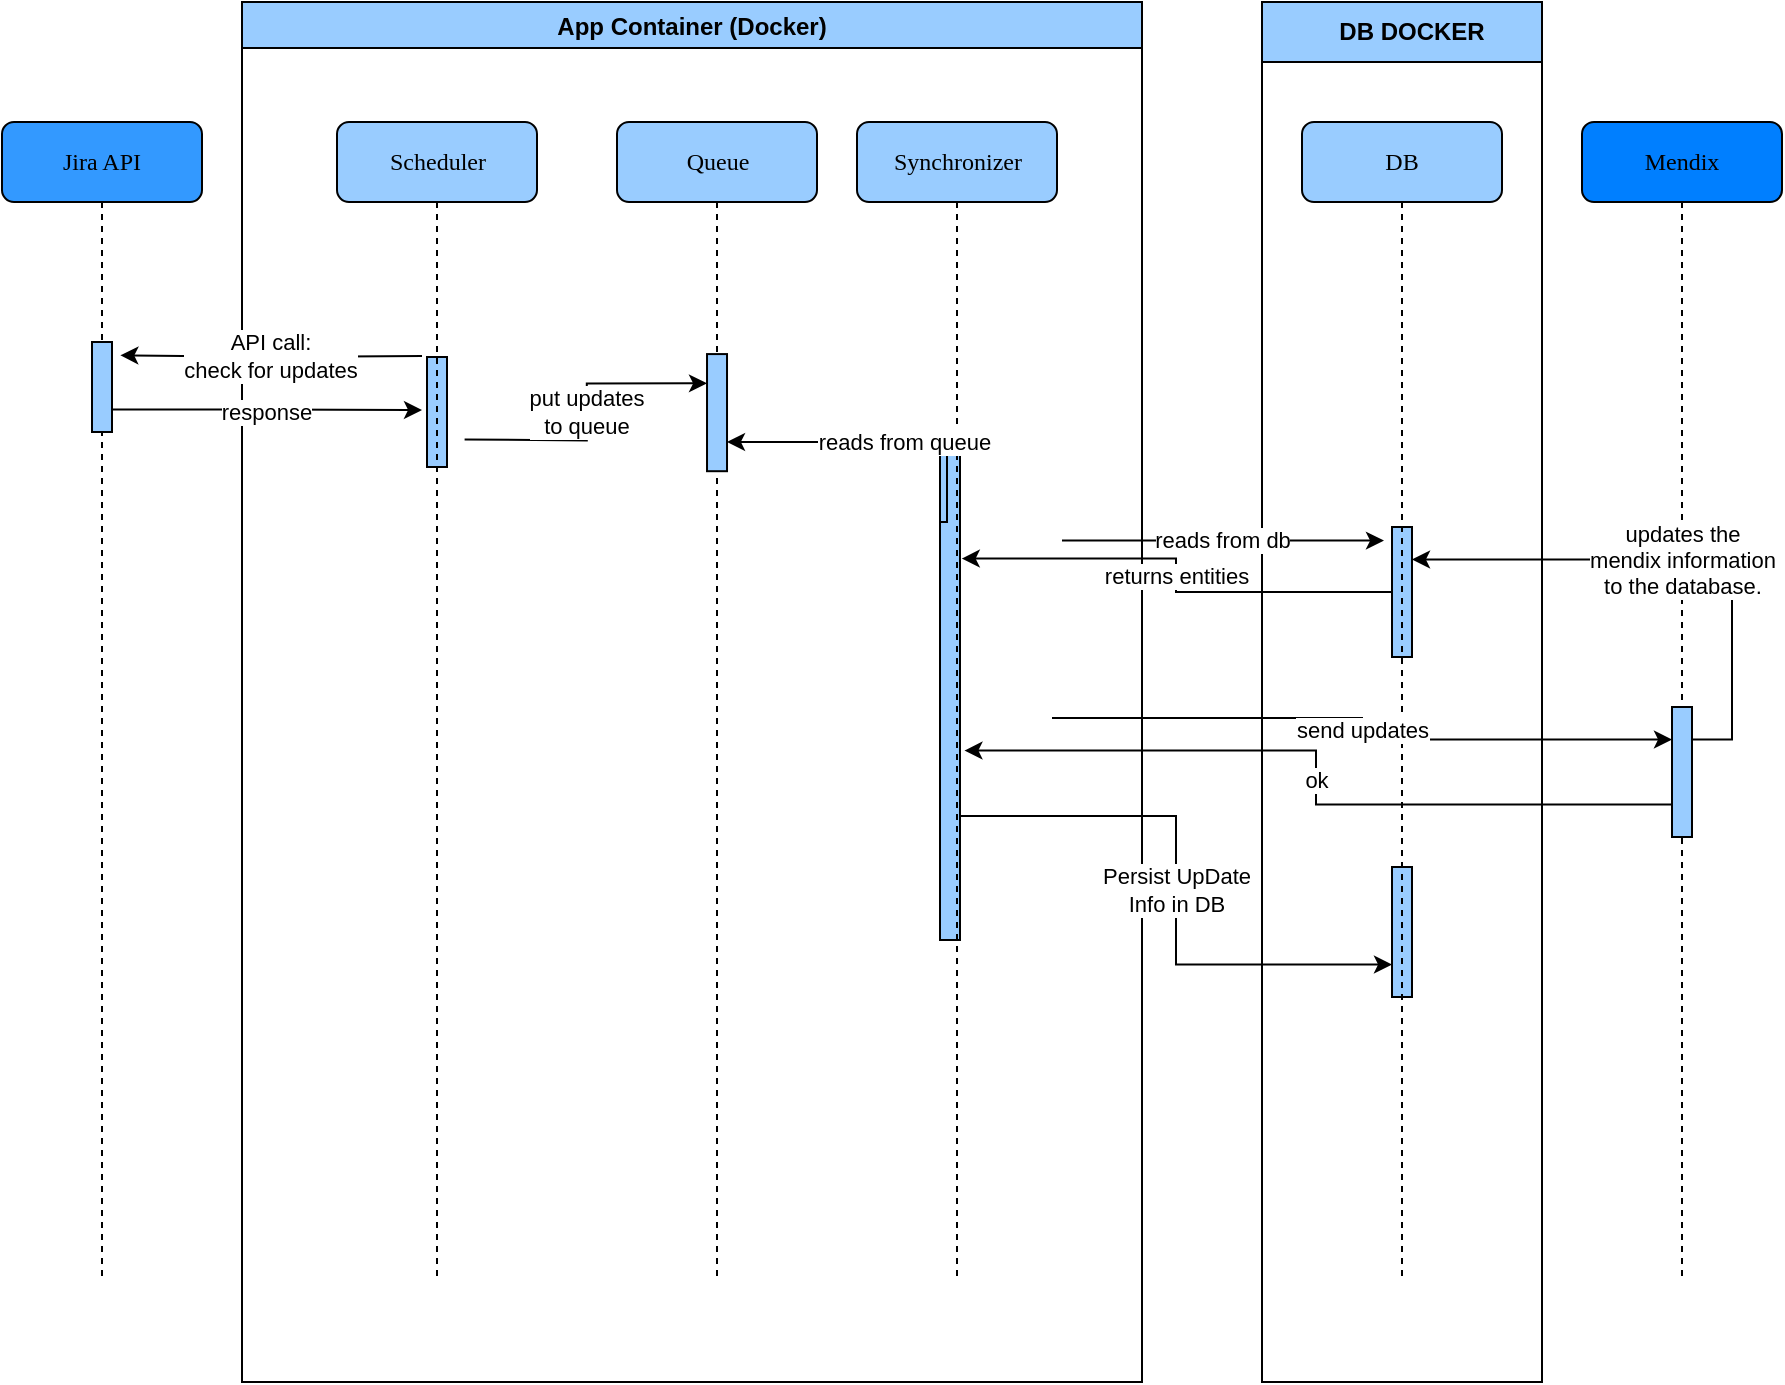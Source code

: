 <mxfile version="14.8.6" type="github">
  <diagram name="Page-1" id="13e1069c-82ec-6db2-03f1-153e76fe0fe0">
    <mxGraphModel dx="1968" dy="1300" grid="1" gridSize="10" guides="1" tooltips="1" connect="1" arrows="1" fold="1" page="1" pageScale="1" pageWidth="1100" pageHeight="850" background="none" math="0" shadow="0">
      <root>
        <mxCell id="0" />
        <mxCell id="1" parent="0" />
        <mxCell id="7baba1c4bc27f4b0-5" value="Jira API" style="shape=umlLifeline;perimeter=lifelinePerimeter;whiteSpace=wrap;html=1;container=1;collapsible=0;recursiveResize=0;outlineConnect=0;rounded=1;shadow=0;comic=0;labelBackgroundColor=none;strokeWidth=1;fontFamily=Verdana;fontSize=12;align=center;fillColor=#3399FF;" parent="1" vertex="1">
          <mxGeometry x="-110" y="40" width="100" height="580" as="geometry" />
        </mxCell>
        <mxCell id="7baba1c4bc27f4b0-6" value="&lt;div&gt;Mendix&lt;/div&gt;" style="shape=umlLifeline;perimeter=lifelinePerimeter;whiteSpace=wrap;html=1;container=1;collapsible=0;recursiveResize=0;outlineConnect=0;rounded=1;shadow=0;comic=0;labelBackgroundColor=none;strokeWidth=1;fontFamily=Verdana;fontSize=12;align=center;fillColor=#007FFF;" parent="1" vertex="1">
          <mxGeometry x="680" y="40" width="100" height="580" as="geometry" />
        </mxCell>
        <mxCell id="fsGh_cMMgrtnSyg-6Mho-2" value="App Container (Docker)" style="swimlane;fillColor=#99CCFF;" parent="1" vertex="1">
          <mxGeometry x="10" y="-20" width="450" height="690" as="geometry">
            <mxRectangle x="70" y="-20" width="160" height="23" as="alternateBounds" />
          </mxGeometry>
        </mxCell>
        <mxCell id="fsGh_cMMgrtnSyg-6Mho-13" value="" style="rounded=0;whiteSpace=wrap;html=1;rotation=90;fillColor=#99CCFF;" parent="fsGh_cMMgrtnSyg-6Mho-2" vertex="1">
          <mxGeometry x="70" y="200" width="55" height="10" as="geometry" />
        </mxCell>
        <mxCell id="vzu1NjE-4L5EP2pD95p_-2" value="" style="rounded=0;whiteSpace=wrap;html=1;rotation=90;fillColor=#99CCFF;" parent="fsGh_cMMgrtnSyg-6Mho-2" vertex="1">
          <mxGeometry x="230" y="340" width="248" height="10" as="geometry" />
        </mxCell>
        <mxCell id="7baba1c4bc27f4b0-3" value="Synchronizer" style="shape=umlLifeline;perimeter=lifelinePerimeter;whiteSpace=wrap;html=1;container=1;collapsible=0;recursiveResize=0;outlineConnect=0;rounded=1;shadow=0;comic=0;labelBackgroundColor=none;strokeWidth=1;fontFamily=Verdana;fontSize=12;align=center;fillColor=#99CCFF;" parent="fsGh_cMMgrtnSyg-6Mho-2" vertex="1">
          <mxGeometry x="307.5" y="60" width="100" height="580" as="geometry" />
        </mxCell>
        <mxCell id="7baba1c4bc27f4b0-2" value="Queue" style="shape=umlLifeline;perimeter=lifelinePerimeter;whiteSpace=wrap;html=1;container=1;collapsible=0;recursiveResize=0;outlineConnect=0;rounded=1;shadow=0;comic=0;labelBackgroundColor=none;strokeWidth=1;fontFamily=Verdana;fontSize=12;align=center;fillColor=#99CCFF;" parent="fsGh_cMMgrtnSyg-6Mho-2" vertex="1">
          <mxGeometry x="187.5" y="60" width="100" height="580" as="geometry" />
        </mxCell>
        <mxCell id="fsGh_cMMgrtnSyg-6Mho-3" value="" style="rounded=0;whiteSpace=wrap;html=1;rotation=90;fillColor=#99CCFF;" parent="7baba1c4bc27f4b0-2" vertex="1">
          <mxGeometry x="20.73" y="140.32" width="58.56" height="10" as="geometry" />
        </mxCell>
        <mxCell id="2GlY7BPdo1_9ETP3Kefk-3" value="reads from queue" style="edgeStyle=orthogonalEdgeStyle;rounded=0;orthogonalLoop=1;jettySize=auto;html=1;exitX=0.25;exitY=1;exitDx=0;exitDy=0;entryX=0.75;entryY=0;entryDx=0;entryDy=0;" parent="fsGh_cMMgrtnSyg-6Mho-2" source="vzu1NjE-4L5EP2pD95p_-2" target="fsGh_cMMgrtnSyg-6Mho-3" edge="1">
          <mxGeometry relative="1" as="geometry">
            <Array as="points">
              <mxPoint x="352.5" y="260" />
            </Array>
          </mxGeometry>
        </mxCell>
        <mxCell id="7baba1c4bc27f4b0-8" value="Scheduler" style="shape=umlLifeline;perimeter=lifelinePerimeter;whiteSpace=wrap;html=1;container=1;collapsible=0;recursiveResize=0;outlineConnect=0;rounded=1;shadow=0;comic=0;labelBackgroundColor=none;strokeWidth=1;fontFamily=Verdana;fontSize=12;align=center;fillColor=#99CCFF;" parent="fsGh_cMMgrtnSyg-6Mho-2" vertex="1">
          <mxGeometry x="47.5" y="60" width="100" height="580" as="geometry" />
        </mxCell>
        <mxCell id="fsGh_cMMgrtnSyg-6Mho-10" value="&lt;div&gt;response&lt;/div&gt;" style="edgeStyle=orthogonalEdgeStyle;rounded=0;orthogonalLoop=1;jettySize=auto;html=1;exitX=0.75;exitY=0;exitDx=0;exitDy=0;" parent="1" source="fsGh_cMMgrtnSyg-6Mho-7" edge="1">
          <mxGeometry relative="1" as="geometry">
            <mxPoint x="100" y="184" as="targetPoint" />
          </mxGeometry>
        </mxCell>
        <mxCell id="fsGh_cMMgrtnSyg-6Mho-7" value="" style="rounded=0;whiteSpace=wrap;html=1;rotation=90;fillColor=#99CCFF;" parent="1" vertex="1">
          <mxGeometry x="-82.5" y="167.5" width="45" height="10" as="geometry" />
        </mxCell>
        <mxCell id="fsGh_cMMgrtnSyg-6Mho-8" value="&lt;div&gt;API call: &lt;br&gt;&lt;/div&gt;&lt;div&gt;check for updates&lt;/div&gt;" style="edgeStyle=orthogonalEdgeStyle;rounded=0;orthogonalLoop=1;jettySize=auto;html=1;entryX=0.148;entryY=-0.417;entryDx=0;entryDy=0;entryPerimeter=0;" parent="1" target="fsGh_cMMgrtnSyg-6Mho-7" edge="1">
          <mxGeometry relative="1" as="geometry">
            <mxPoint x="100" y="157" as="sourcePoint" />
          </mxGeometry>
        </mxCell>
        <mxCell id="fsGh_cMMgrtnSyg-6Mho-16" value="&lt;div&gt;put updates &lt;br&gt;&lt;/div&gt;&lt;div&gt;to queue&lt;/div&gt;" style="edgeStyle=orthogonalEdgeStyle;rounded=0;orthogonalLoop=1;jettySize=auto;html=1;exitX=0.165;exitY=-0.13;exitDx=0;exitDy=0;exitPerimeter=0;entryX=0.25;entryY=1;entryDx=0;entryDy=0;" parent="1" target="fsGh_cMMgrtnSyg-6Mho-3" edge="1">
          <mxGeometry relative="1" as="geometry">
            <mxPoint x="121.3" y="198.712" as="sourcePoint" />
            <mxPoint x="217.5" y="199" as="targetPoint" />
          </mxGeometry>
        </mxCell>
        <mxCell id="fsGh_cMMgrtnSyg-6Mho-18" value="&#xa;&#xa;&#xa;" style="swimlane;startSize=30;fillColor=#99CCFF;" parent="1" vertex="1">
          <mxGeometry x="520" y="-20" width="140" height="690" as="geometry" />
        </mxCell>
        <mxCell id="vzu1NjE-4L5EP2pD95p_-13" value="&lt;b&gt;DB DOCKER&lt;/b&gt;" style="text;html=1;strokeColor=none;fillColor=none;align=center;verticalAlign=middle;whiteSpace=wrap;rounded=0;" parent="fsGh_cMMgrtnSyg-6Mho-18" vertex="1">
          <mxGeometry x="30" width="90" height="30" as="geometry" />
        </mxCell>
        <mxCell id="vzu1NjE-4L5EP2pD95p_-4" value="" style="rounded=0;whiteSpace=wrap;html=1;rotation=90;fillColor=#99CCFF;" parent="fsGh_cMMgrtnSyg-6Mho-18" vertex="1">
          <mxGeometry x="37.5" y="290" width="65" height="10" as="geometry" />
        </mxCell>
        <mxCell id="g3I4sLN0DGWivL9lYdGk-6" value="" style="rounded=0;whiteSpace=wrap;html=1;rotation=90;fillColor=#99CCFF;" vertex="1" parent="fsGh_cMMgrtnSyg-6Mho-18">
          <mxGeometry x="37.5" y="460" width="65" height="10" as="geometry" />
        </mxCell>
        <mxCell id="7baba1c4bc27f4b0-4" value="DB" style="shape=umlLifeline;perimeter=lifelinePerimeter;whiteSpace=wrap;html=1;container=1;collapsible=0;recursiveResize=0;outlineConnect=0;rounded=1;shadow=0;comic=0;labelBackgroundColor=none;strokeWidth=1;fontFamily=Verdana;fontSize=12;align=center;fillColor=#99CCFF;" parent="fsGh_cMMgrtnSyg-6Mho-18" vertex="1">
          <mxGeometry x="20" y="60" width="100" height="580" as="geometry" />
        </mxCell>
        <mxCell id="2GlY7BPdo1_9ETP3Kefk-10" value="&lt;div&gt;ok&lt;/div&gt;" style="edgeStyle=orthogonalEdgeStyle;rounded=0;orthogonalLoop=1;jettySize=auto;html=1;exitX=0.75;exitY=1;exitDx=0;exitDy=0;entryX=0.618;entryY=-0.222;entryDx=0;entryDy=0;entryPerimeter=0;" parent="1" source="vzu1NjE-4L5EP2pD95p_-6" target="vzu1NjE-4L5EP2pD95p_-2" edge="1">
          <mxGeometry relative="1" as="geometry" />
        </mxCell>
        <mxCell id="g3I4sLN0DGWivL9lYdGk-4" value="updates the &lt;br&gt;mendix information &lt;br&gt;to the database." style="edgeStyle=orthogonalEdgeStyle;rounded=0;orthogonalLoop=1;jettySize=auto;html=1;exitX=0.25;exitY=0;exitDx=0;exitDy=0;entryX=0.25;entryY=0;entryDx=0;entryDy=0;" edge="1" parent="1" source="vzu1NjE-4L5EP2pD95p_-6" target="vzu1NjE-4L5EP2pD95p_-4">
          <mxGeometry relative="1" as="geometry" />
        </mxCell>
        <mxCell id="vzu1NjE-4L5EP2pD95p_-6" value="" style="rounded=0;whiteSpace=wrap;html=1;rotation=90;fillColor=#99CCFF;" parent="1" vertex="1">
          <mxGeometry x="697.5" y="360" width="65" height="10" as="geometry" />
        </mxCell>
        <mxCell id="vzu1NjE-4L5EP2pD95p_-5" value="reads from db" style="edgeStyle=orthogonalEdgeStyle;rounded=0;orthogonalLoop=1;jettySize=auto;html=1;" parent="1" edge="1">
          <mxGeometry x="-0.006" relative="1" as="geometry">
            <mxPoint x="420" y="249.31" as="sourcePoint" />
            <mxPoint x="581" y="249.31" as="targetPoint" />
            <Array as="points">
              <mxPoint x="500" y="249.31" />
              <mxPoint x="500" y="249.31" />
            </Array>
            <mxPoint as="offset" />
          </mxGeometry>
        </mxCell>
        <mxCell id="2GlY7BPdo1_9ETP3Kefk-6" value="returns entities" style="edgeStyle=orthogonalEdgeStyle;rounded=0;orthogonalLoop=1;jettySize=auto;html=1;exitX=0.5;exitY=1;exitDx=0;exitDy=0;entryX=0.231;entryY=-0.088;entryDx=0;entryDy=0;entryPerimeter=0;" parent="1" source="vzu1NjE-4L5EP2pD95p_-4" target="vzu1NjE-4L5EP2pD95p_-2" edge="1">
          <mxGeometry relative="1" as="geometry">
            <mxPoint x="420" y="275" as="targetPoint" />
          </mxGeometry>
        </mxCell>
        <mxCell id="2GlY7BPdo1_9ETP3Kefk-9" value="&lt;div&gt;send updates&lt;/div&gt;" style="edgeStyle=orthogonalEdgeStyle;rounded=0;orthogonalLoop=1;jettySize=auto;html=1;entryX=0.25;entryY=1;entryDx=0;entryDy=0;" parent="1" target="vzu1NjE-4L5EP2pD95p_-6" edge="1">
          <mxGeometry relative="1" as="geometry">
            <mxPoint x="415" y="338" as="sourcePoint" />
            <mxPoint x="725" y="339" as="targetPoint" />
            <Array as="points">
              <mxPoint x="570" y="338" />
            </Array>
          </mxGeometry>
        </mxCell>
        <mxCell id="g3I4sLN0DGWivL9lYdGk-7" value="Persist UpDate&lt;br&gt;Info in DB" style="edgeStyle=orthogonalEdgeStyle;rounded=0;orthogonalLoop=1;jettySize=auto;html=1;exitX=0.75;exitY=0;exitDx=0;exitDy=0;entryX=0.75;entryY=1;entryDx=0;entryDy=0;" edge="1" parent="1" source="vzu1NjE-4L5EP2pD95p_-2" target="g3I4sLN0DGWivL9lYdGk-6">
          <mxGeometry relative="1" as="geometry" />
        </mxCell>
      </root>
    </mxGraphModel>
  </diagram>
</mxfile>
